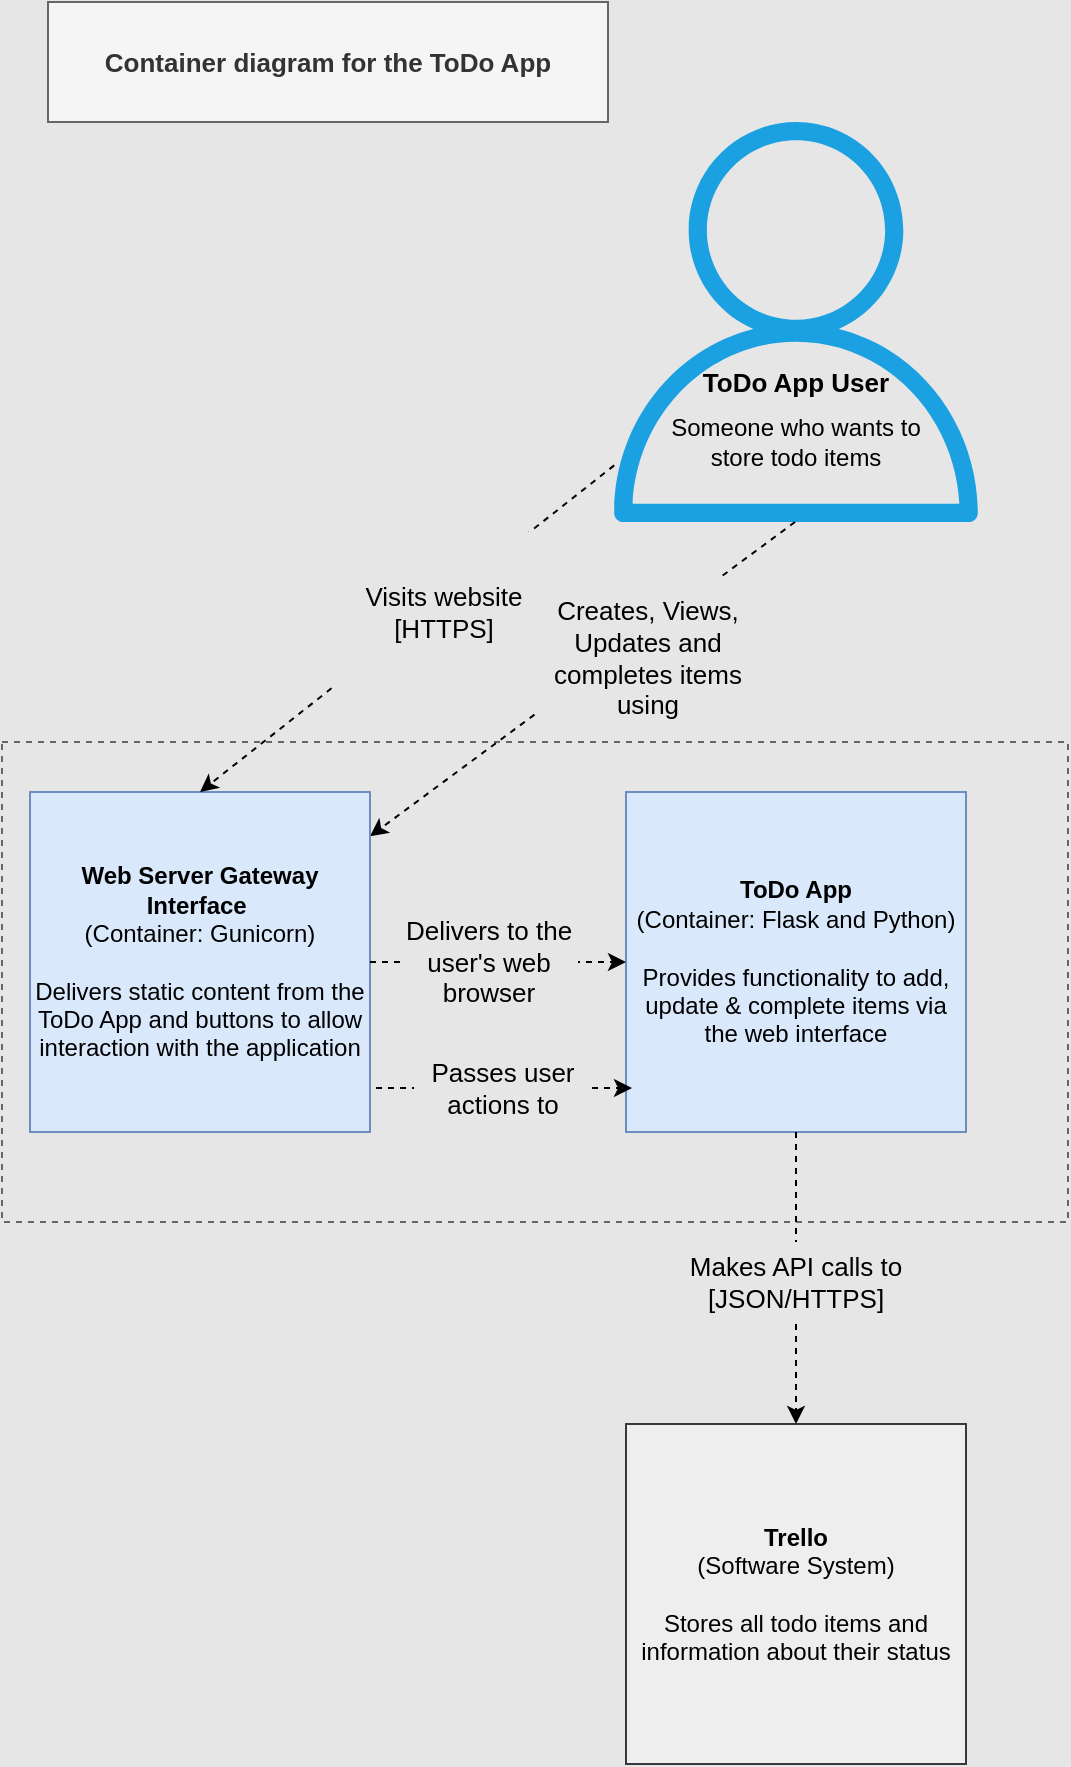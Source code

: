 <mxfile version="14.4.3" type="device"><diagram id="N2OBKoh101FSIIjhqq-J" name="Page-1"><mxGraphModel dx="1422" dy="772" grid="0" gridSize="10" guides="1" tooltips="1" connect="1" arrows="1" fold="1" page="1" pageScale="1" pageWidth="850" pageHeight="1100" background="#E6E6E6" math="0" shadow="0"><root><mxCell id="0"/><mxCell id="1" parent="0"/><mxCell id="rQ4Nbmn6RV9HW0LWCKAn-12" value="" style="rounded=0;whiteSpace=wrap;html=1;dashed=1;strokeColor=#666666;fontColor=#333333;fillColor=#E6E6E6;" parent="1" vertex="1"><mxGeometry x="17" y="410" width="533" height="240" as="geometry"/></mxCell><mxCell id="rQ4Nbmn6RV9HW0LWCKAn-1" value="" style="outlineConnect=0;fontColor=#ffffff;fillColor=#1ba1e2;dashed=0;verticalLabelPosition=bottom;verticalAlign=top;align=center;html=1;fontSize=12;fontStyle=0;aspect=fixed;pointerEvents=1;shape=mxgraph.aws4.user;shadow=0;strokeColor=#006EAF;" parent="1" vertex="1"><mxGeometry x="314" y="100" width="200" height="200" as="geometry"/></mxCell><mxCell id="rQ4Nbmn6RV9HW0LWCKAn-2" value="&lt;b&gt;ToDo App&lt;/b&gt;&lt;br&gt;(Container: Flask and Python)&lt;br&gt;&lt;br&gt;Provides functionality to add, update &amp;amp; complete items via the web interface" style="whiteSpace=wrap;html=1;aspect=fixed;fillColor=#dae8fc;strokeColor=#6c8ebf;" parent="1" vertex="1"><mxGeometry x="329" y="435" width="170" height="170" as="geometry"/></mxCell><mxCell id="rQ4Nbmn6RV9HW0LWCKAn-3" value="&lt;b&gt;Trello&lt;/b&gt;&lt;br&gt;(Software System)&lt;br&gt;&lt;br&gt;Stores all todo items and information about their status" style="whiteSpace=wrap;html=1;aspect=fixed;fillColor=#eeeeee;strokeColor=#36393d;" parent="1" vertex="1"><mxGeometry x="329" y="751" width="170" height="170" as="geometry"/></mxCell><mxCell id="rQ4Nbmn6RV9HW0LWCKAn-5" value="" style="endArrow=classic;html=1;exitX=0.5;exitY=1;exitDx=0;exitDy=0;dashed=1;" parent="1" edge="1" target="rQ4Nbmn6RV9HW0LWCKAn-11"><mxGeometry width="50" height="50" relative="1" as="geometry"><mxPoint x="413.5" y="300" as="sourcePoint"/><mxPoint x="414" y="435" as="targetPoint"/></mxGeometry></mxCell><mxCell id="rQ4Nbmn6RV9HW0LWCKAn-6" value="ToDo App User" style="text;html=1;strokeColor=none;align=center;verticalAlign=middle;whiteSpace=wrap;rounded=0;shadow=0;fontStyle=1;fontSize=13;" parent="1" vertex="1"><mxGeometry x="364" y="220" width="100" height="20" as="geometry"/></mxCell><mxCell id="rQ4Nbmn6RV9HW0LWCKAn-7" value="&#10;&#10;&lt;span style=&quot;color: rgb(0, 0, 0); font-family: helvetica; font-size: 12px; font-style: normal; font-weight: 400; letter-spacing: normal; text-align: center; text-indent: 0px; text-transform: none; word-spacing: 0px; display: inline; float: none;&quot;&gt;Someone who wants to store todo items&lt;/span&gt;&#10;&#10;" style="text;html=1;align=center;verticalAlign=middle;whiteSpace=wrap;rounded=0;shadow=0;fontStyle=1;labelBackgroundColor=none;" parent="1" vertex="1"><mxGeometry x="349" y="250" width="130" height="20" as="geometry"/></mxCell><mxCell id="rQ4Nbmn6RV9HW0LWCKAn-10" value="&lt;b&gt;Container diagram for the ToDo App&lt;/b&gt;" style="text;html=1;align=center;verticalAlign=middle;whiteSpace=wrap;rounded=0;shadow=0;fontSize=13;fillColor=#f5f5f5;strokeColor=#666666;fontColor=#333333;" parent="1" vertex="1"><mxGeometry x="40" y="40" width="280" height="60" as="geometry"/></mxCell><mxCell id="rQ4Nbmn6RV9HW0LWCKAn-11" value="&lt;b&gt;Web Server Gateway Interface&amp;nbsp;&lt;/b&gt;&lt;br&gt;(Container: Gunicorn)&lt;br&gt;&lt;br&gt;Delivers static content from the ToDo App and buttons to allow interaction with the application" style="whiteSpace=wrap;html=1;aspect=fixed;fillColor=#dae8fc;strokeColor=#6c8ebf;" parent="1" vertex="1"><mxGeometry x="31" y="435" width="170" height="170" as="geometry"/></mxCell><mxCell id="rQ4Nbmn6RV9HW0LWCKAn-8" value="Creates, Views, Updates and completes items using" style="text;html=1;align=center;verticalAlign=middle;whiteSpace=wrap;rounded=0;shadow=0;fontSize=13;labelBackgroundColor=none;labelBorderColor=none;fillColor=#E6e6e6;" parent="1" vertex="1"><mxGeometry x="285" y="328" width="110" height="80" as="geometry"/></mxCell><mxCell id="rQ4Nbmn6RV9HW0LWCKAn-4" value="" style="endArrow=classic;html=1;entryX=0.5;entryY=0;entryDx=0;entryDy=0;exitX=0.5;exitY=1;exitDx=0;exitDy=0;dashed=1;jumpStyle=gap;jumpSize=20;" parent="1" source="rQ4Nbmn6RV9HW0LWCKAn-2" target="rQ4Nbmn6RV9HW0LWCKAn-3" edge="1"><mxGeometry width="50" height="50" relative="1" as="geometry"><mxPoint x="464" y="510" as="sourcePoint"/><mxPoint x="514" y="460" as="targetPoint"/></mxGeometry></mxCell><mxCell id="rQ4Nbmn6RV9HW0LWCKAn-9" value="Makes API calls to&lt;br&gt;[JSON/HTTPS]" style="text;html=1;align=center;verticalAlign=middle;whiteSpace=wrap;rounded=0;shadow=0;fontSize=13;fillColor=#E6E6E6;fontStyle=0" parent="1" vertex="1"><mxGeometry x="359" y="660" width="110" height="39" as="geometry"/></mxCell><mxCell id="rQ4Nbmn6RV9HW0LWCKAn-15" value="" style="endArrow=classic;html=1;dashed=1;jumpStyle=gap;jumpSize=20;" parent="1" source="rQ4Nbmn6RV9HW0LWCKAn-11" target="rQ4Nbmn6RV9HW0LWCKAn-2" edge="1"><mxGeometry width="50" height="50" relative="1" as="geometry"><mxPoint x="260" y="498" as="sourcePoint"/><mxPoint x="260" y="644" as="targetPoint"/><Array as="points"><mxPoint x="273" y="520"/></Array></mxGeometry></mxCell><mxCell id="rQ4Nbmn6RV9HW0LWCKAn-17" value="Delivers to the user's web browser" style="text;html=1;align=center;verticalAlign=middle;whiteSpace=wrap;rounded=0;shadow=0;fontSize=13;fillColor=#E6E6E6;" parent="1" vertex="1"><mxGeometry x="216" y="500.5" width="89" height="39" as="geometry"/></mxCell><mxCell id="rQ4Nbmn6RV9HW0LWCKAn-19" value="" style="endArrow=classic;html=1;dashed=1;entryX=0.5;entryY=0;entryDx=0;entryDy=0;" parent="1" source="rQ4Nbmn6RV9HW0LWCKAn-1" target="rQ4Nbmn6RV9HW0LWCKAn-11" edge="1"><mxGeometry width="50" height="50" relative="1" as="geometry"><mxPoint x="423.5" y="310" as="sourcePoint"/><mxPoint x="424" y="445" as="targetPoint"/></mxGeometry></mxCell><mxCell id="rQ4Nbmn6RV9HW0LWCKAn-21" value="Visits website&lt;br&gt;[HTTPS]" style="text;html=1;align=center;verticalAlign=middle;whiteSpace=wrap;rounded=0;shadow=0;fontSize=13;labelBackgroundColor=none;labelBorderColor=none;fillColor=#E6e6e6;" parent="1" vertex="1"><mxGeometry x="183" y="305" width="110" height="80" as="geometry"/></mxCell><mxCell id="M-PB1ult8ifa8HoAEbg8-4" value="" style="endArrow=classic;html=1;dashed=1;jumpStyle=gap;jumpSize=20;" edge="1" parent="1"><mxGeometry width="50" height="50" relative="1" as="geometry"><mxPoint x="204" y="583" as="sourcePoint"/><mxPoint x="332" y="583" as="targetPoint"/><Array as="points"><mxPoint x="276" y="583"/></Array></mxGeometry></mxCell><mxCell id="M-PB1ult8ifa8HoAEbg8-3" value="Passes user actions to" style="text;html=1;align=center;verticalAlign=middle;whiteSpace=wrap;rounded=0;shadow=0;fontSize=13;fillColor=#E6E6E6;" vertex="1" parent="1"><mxGeometry x="223" y="563" width="89" height="39" as="geometry"/></mxCell></root></mxGraphModel></diagram></mxfile>